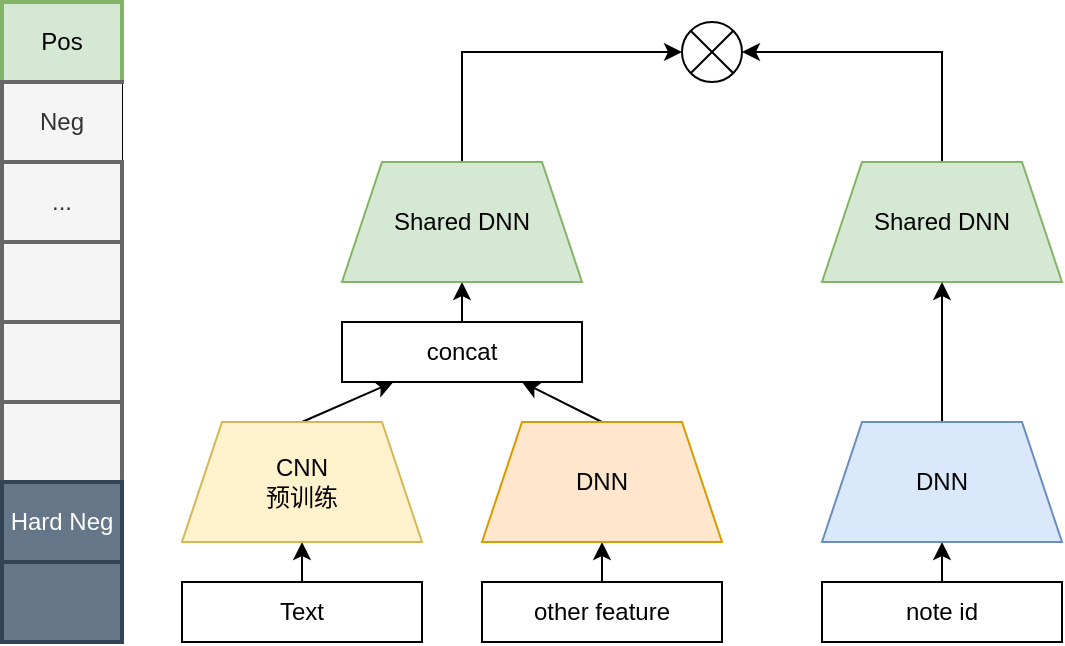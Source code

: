 <mxfile version="16.2.1" type="github">
  <diagram id="-nIgsAXrr9oJXmsmmCgA" name="Page-1">
    <mxGraphModel dx="943" dy="591" grid="0" gridSize="10" guides="1" tooltips="1" connect="1" arrows="1" fold="1" page="1" pageScale="1" pageWidth="827" pageHeight="1169" math="0" shadow="0">
      <root>
        <mxCell id="0" />
        <mxCell id="1" parent="0" />
        <mxCell id="f4mDGSUeAgbY2pKdosNk-15" style="edgeStyle=none;rounded=0;orthogonalLoop=1;jettySize=auto;html=1;exitX=0.5;exitY=0;exitDx=0;exitDy=0;entryX=0.5;entryY=1;entryDx=0;entryDy=0;" edge="1" parent="1" source="f4mDGSUeAgbY2pKdosNk-1" target="f4mDGSUeAgbY2pKdosNk-5">
          <mxGeometry relative="1" as="geometry" />
        </mxCell>
        <mxCell id="f4mDGSUeAgbY2pKdosNk-1" value="Text" style="rounded=0;whiteSpace=wrap;html=1;" vertex="1" parent="1">
          <mxGeometry x="200" y="430" width="120" height="30" as="geometry" />
        </mxCell>
        <mxCell id="f4mDGSUeAgbY2pKdosNk-12" style="rounded=0;orthogonalLoop=1;jettySize=auto;html=1;exitX=0.5;exitY=0;exitDx=0;exitDy=0;" edge="1" parent="1" source="f4mDGSUeAgbY2pKdosNk-5" target="f4mDGSUeAgbY2pKdosNk-10">
          <mxGeometry relative="1" as="geometry" />
        </mxCell>
        <mxCell id="f4mDGSUeAgbY2pKdosNk-5" value="CNN&lt;br&gt;预训练" style="shape=trapezoid;perimeter=trapezoidPerimeter;whiteSpace=wrap;html=1;fixedSize=1;fillColor=#fff2cc;strokeColor=#d6b656;" vertex="1" parent="1">
          <mxGeometry x="200" y="350" width="120" height="60" as="geometry" />
        </mxCell>
        <mxCell id="f4mDGSUeAgbY2pKdosNk-17" style="edgeStyle=none;rounded=0;orthogonalLoop=1;jettySize=auto;html=1;exitX=0.5;exitY=0;exitDx=0;exitDy=0;entryX=0.5;entryY=1;entryDx=0;entryDy=0;" edge="1" parent="1" source="f4mDGSUeAgbY2pKdosNk-7" target="f4mDGSUeAgbY2pKdosNk-8">
          <mxGeometry relative="1" as="geometry" />
        </mxCell>
        <mxCell id="f4mDGSUeAgbY2pKdosNk-7" value="other feature" style="rounded=0;whiteSpace=wrap;html=1;" vertex="1" parent="1">
          <mxGeometry x="350" y="430" width="120" height="30" as="geometry" />
        </mxCell>
        <mxCell id="f4mDGSUeAgbY2pKdosNk-13" style="edgeStyle=none;rounded=0;orthogonalLoop=1;jettySize=auto;html=1;exitX=0.5;exitY=0;exitDx=0;exitDy=0;entryX=0.75;entryY=1;entryDx=0;entryDy=0;" edge="1" parent="1" source="f4mDGSUeAgbY2pKdosNk-8" target="f4mDGSUeAgbY2pKdosNk-10">
          <mxGeometry relative="1" as="geometry" />
        </mxCell>
        <mxCell id="f4mDGSUeAgbY2pKdosNk-8" value="DNN" style="shape=trapezoid;perimeter=trapezoidPerimeter;whiteSpace=wrap;html=1;fixedSize=1;fillColor=#ffe6cc;strokeColor=#d79b00;" vertex="1" parent="1">
          <mxGeometry x="350" y="350" width="120" height="60" as="geometry" />
        </mxCell>
        <mxCell id="f4mDGSUeAgbY2pKdosNk-14" style="edgeStyle=none;rounded=0;orthogonalLoop=1;jettySize=auto;html=1;exitX=0.5;exitY=0;exitDx=0;exitDy=0;entryX=0.5;entryY=1;entryDx=0;entryDy=0;" edge="1" parent="1" source="f4mDGSUeAgbY2pKdosNk-10" target="f4mDGSUeAgbY2pKdosNk-11">
          <mxGeometry relative="1" as="geometry" />
        </mxCell>
        <mxCell id="f4mDGSUeAgbY2pKdosNk-10" value="concat" style="rounded=0;whiteSpace=wrap;html=1;" vertex="1" parent="1">
          <mxGeometry x="280" y="300" width="120" height="30" as="geometry" />
        </mxCell>
        <mxCell id="f4mDGSUeAgbY2pKdosNk-27" style="edgeStyle=orthogonalEdgeStyle;rounded=0;orthogonalLoop=1;jettySize=auto;html=1;exitX=0.5;exitY=0;exitDx=0;exitDy=0;" edge="1" parent="1" source="f4mDGSUeAgbY2pKdosNk-11" target="f4mDGSUeAgbY2pKdosNk-26">
          <mxGeometry relative="1" as="geometry">
            <Array as="points">
              <mxPoint x="340" y="165" />
            </Array>
          </mxGeometry>
        </mxCell>
        <mxCell id="f4mDGSUeAgbY2pKdosNk-11" value="Shared DNN" style="shape=trapezoid;perimeter=trapezoidPerimeter;whiteSpace=wrap;html=1;fixedSize=1;fillColor=#d5e8d4;strokeColor=#82b366;" vertex="1" parent="1">
          <mxGeometry x="280" y="220" width="120" height="60" as="geometry" />
        </mxCell>
        <mxCell id="f4mDGSUeAgbY2pKdosNk-16" style="edgeStyle=none;rounded=0;orthogonalLoop=1;jettySize=auto;html=1;entryX=0.5;entryY=1;entryDx=0;entryDy=0;" edge="1" parent="1" source="f4mDGSUeAgbY2pKdosNk-8" target="f4mDGSUeAgbY2pKdosNk-8">
          <mxGeometry relative="1" as="geometry" />
        </mxCell>
        <mxCell id="f4mDGSUeAgbY2pKdosNk-28" style="edgeStyle=orthogonalEdgeStyle;rounded=0;orthogonalLoop=1;jettySize=auto;html=1;exitX=0.5;exitY=0;exitDx=0;exitDy=0;entryX=1;entryY=0.5;entryDx=0;entryDy=0;" edge="1" parent="1" source="f4mDGSUeAgbY2pKdosNk-18" target="f4mDGSUeAgbY2pKdosNk-26">
          <mxGeometry relative="1" as="geometry" />
        </mxCell>
        <mxCell id="f4mDGSUeAgbY2pKdosNk-18" value="Shared DNN" style="shape=trapezoid;perimeter=trapezoidPerimeter;whiteSpace=wrap;html=1;fixedSize=1;fillColor=#d5e8d4;strokeColor=#82b366;" vertex="1" parent="1">
          <mxGeometry x="520" y="220" width="120" height="60" as="geometry" />
        </mxCell>
        <mxCell id="f4mDGSUeAgbY2pKdosNk-19" style="edgeStyle=none;rounded=0;orthogonalLoop=1;jettySize=auto;html=1;exitX=0.5;exitY=0;exitDx=0;exitDy=0;entryX=0.5;entryY=1;entryDx=0;entryDy=0;" edge="1" parent="1" source="f4mDGSUeAgbY2pKdosNk-20" target="f4mDGSUeAgbY2pKdosNk-21">
          <mxGeometry relative="1" as="geometry" />
        </mxCell>
        <mxCell id="f4mDGSUeAgbY2pKdosNk-20" value="note id" style="rounded=0;whiteSpace=wrap;html=1;" vertex="1" parent="1">
          <mxGeometry x="520" y="430" width="120" height="30" as="geometry" />
        </mxCell>
        <mxCell id="f4mDGSUeAgbY2pKdosNk-25" style="edgeStyle=none;rounded=0;orthogonalLoop=1;jettySize=auto;html=1;exitX=0.5;exitY=0;exitDx=0;exitDy=0;entryX=0.5;entryY=1;entryDx=0;entryDy=0;" edge="1" parent="1" source="f4mDGSUeAgbY2pKdosNk-21" target="f4mDGSUeAgbY2pKdosNk-18">
          <mxGeometry relative="1" as="geometry" />
        </mxCell>
        <mxCell id="f4mDGSUeAgbY2pKdosNk-21" value="DNN" style="shape=trapezoid;perimeter=trapezoidPerimeter;whiteSpace=wrap;html=1;fixedSize=1;fillColor=#dae8fc;strokeColor=#6c8ebf;" vertex="1" parent="1">
          <mxGeometry x="520" y="350" width="120" height="60" as="geometry" />
        </mxCell>
        <mxCell id="f4mDGSUeAgbY2pKdosNk-22" style="edgeStyle=none;rounded=0;orthogonalLoop=1;jettySize=auto;html=1;entryX=0.5;entryY=1;entryDx=0;entryDy=0;" edge="1" parent="1" source="f4mDGSUeAgbY2pKdosNk-21" target="f4mDGSUeAgbY2pKdosNk-21">
          <mxGeometry relative="1" as="geometry" />
        </mxCell>
        <mxCell id="f4mDGSUeAgbY2pKdosNk-26" value="" style="shape=sumEllipse;perimeter=ellipsePerimeter;whiteSpace=wrap;html=1;backgroundOutline=1;" vertex="1" parent="1">
          <mxGeometry x="450" y="150" width="30" height="30" as="geometry" />
        </mxCell>
        <mxCell id="f4mDGSUeAgbY2pKdosNk-155" value="" style="shape=table;startSize=0;container=1;collapsible=0;childLayout=tableLayout;swimlaneFillColor=none;strokeWidth=1;" vertex="1" parent="1">
          <mxGeometry x="110" y="140" width="60" height="320" as="geometry" />
        </mxCell>
        <mxCell id="f4mDGSUeAgbY2pKdosNk-156" value="" style="shape=tableRow;horizontal=0;startSize=0;swimlaneHead=0;swimlaneBody=0;top=0;left=0;bottom=0;right=0;collapsible=0;dropTarget=0;fillColor=none;points=[[0,0.5],[1,0.5]];portConstraint=eastwest;swimlaneFillColor=none;strokeWidth=2;" vertex="1" parent="f4mDGSUeAgbY2pKdosNk-155">
          <mxGeometry width="60" height="40" as="geometry" />
        </mxCell>
        <mxCell id="f4mDGSUeAgbY2pKdosNk-157" value="Pos" style="shape=partialRectangle;html=1;whiteSpace=wrap;connectable=0;overflow=hidden;fillColor=#d5e8d4;top=1;left=1;bottom=1;right=1;pointerEvents=1;strokeColor=#82b366;swimlaneFillColor=none;strokeWidth=2;sketch=0;" vertex="1" parent="f4mDGSUeAgbY2pKdosNk-156">
          <mxGeometry width="60" height="40" as="geometry">
            <mxRectangle width="60" height="40" as="alternateBounds" />
          </mxGeometry>
        </mxCell>
        <mxCell id="f4mDGSUeAgbY2pKdosNk-158" value="" style="shape=tableRow;horizontal=0;startSize=0;swimlaneHead=0;swimlaneBody=0;top=0;left=0;bottom=0;right=0;collapsible=0;dropTarget=0;fillColor=none;points=[[0,0.5],[1,0.5]];portConstraint=eastwest;swimlaneFillColor=none;strokeWidth=2;" vertex="1" parent="f4mDGSUeAgbY2pKdosNk-155">
          <mxGeometry y="40" width="60" height="40" as="geometry" />
        </mxCell>
        <mxCell id="f4mDGSUeAgbY2pKdosNk-159" value="Neg" style="shape=partialRectangle;html=1;whiteSpace=wrap;connectable=0;overflow=hidden;fillColor=#f5f5f5;top=1;left=1;bottom=1;right=0;pointerEvents=1;fontColor=#333333;strokeColor=#666666;swimlaneFillColor=none;strokeWidth=2;" vertex="1" parent="f4mDGSUeAgbY2pKdosNk-158">
          <mxGeometry width="60" height="40" as="geometry">
            <mxRectangle width="60" height="40" as="alternateBounds" />
          </mxGeometry>
        </mxCell>
        <mxCell id="f4mDGSUeAgbY2pKdosNk-160" value="" style="shape=tableRow;horizontal=0;startSize=0;swimlaneHead=0;swimlaneBody=0;top=0;left=0;bottom=0;right=0;collapsible=0;dropTarget=0;fillColor=none;points=[[0,0.5],[1,0.5]];portConstraint=eastwest;swimlaneFillColor=none;strokeWidth=2;" vertex="1" parent="f4mDGSUeAgbY2pKdosNk-155">
          <mxGeometry y="80" width="60" height="40" as="geometry" />
        </mxCell>
        <mxCell id="f4mDGSUeAgbY2pKdosNk-161" value="..." style="shape=partialRectangle;html=1;whiteSpace=wrap;connectable=0;overflow=hidden;fillColor=#f5f5f5;top=1;left=1;bottom=1;right=1;pointerEvents=1;fontColor=#333333;strokeColor=#666666;swimlaneFillColor=none;strokeWidth=2;" vertex="1" parent="f4mDGSUeAgbY2pKdosNk-160">
          <mxGeometry width="60" height="40" as="geometry">
            <mxRectangle width="60" height="40" as="alternateBounds" />
          </mxGeometry>
        </mxCell>
        <mxCell id="f4mDGSUeAgbY2pKdosNk-162" value="" style="shape=tableRow;horizontal=0;startSize=0;swimlaneHead=0;swimlaneBody=0;top=0;left=0;bottom=0;right=0;collapsible=0;dropTarget=0;fillColor=none;points=[[0,0.5],[1,0.5]];portConstraint=eastwest;swimlaneFillColor=none;strokeWidth=2;" vertex="1" parent="f4mDGSUeAgbY2pKdosNk-155">
          <mxGeometry y="120" width="60" height="40" as="geometry" />
        </mxCell>
        <mxCell id="f4mDGSUeAgbY2pKdosNk-163" value="" style="shape=partialRectangle;html=1;whiteSpace=wrap;connectable=0;overflow=hidden;fillColor=#f5f5f5;top=1;left=1;bottom=1;right=1;pointerEvents=1;fontColor=#333333;strokeColor=#666666;swimlaneFillColor=none;strokeWidth=2;" vertex="1" parent="f4mDGSUeAgbY2pKdosNk-162">
          <mxGeometry width="60" height="40" as="geometry">
            <mxRectangle width="60" height="40" as="alternateBounds" />
          </mxGeometry>
        </mxCell>
        <mxCell id="f4mDGSUeAgbY2pKdosNk-164" value="" style="shape=tableRow;horizontal=0;startSize=0;swimlaneHead=0;swimlaneBody=0;top=0;left=0;bottom=0;right=0;collapsible=0;dropTarget=0;fillColor=none;points=[[0,0.5],[1,0.5]];portConstraint=eastwest;swimlaneFillColor=none;strokeWidth=2;" vertex="1" parent="f4mDGSUeAgbY2pKdosNk-155">
          <mxGeometry y="160" width="60" height="40" as="geometry" />
        </mxCell>
        <mxCell id="f4mDGSUeAgbY2pKdosNk-165" value="" style="shape=partialRectangle;html=1;whiteSpace=wrap;connectable=0;overflow=hidden;fillColor=#f5f5f5;top=1;left=1;bottom=1;right=1;pointerEvents=1;fontColor=#333333;strokeColor=#666666;swimlaneFillColor=none;strokeWidth=2;" vertex="1" parent="f4mDGSUeAgbY2pKdosNk-164">
          <mxGeometry width="60" height="40" as="geometry">
            <mxRectangle width="60" height="40" as="alternateBounds" />
          </mxGeometry>
        </mxCell>
        <mxCell id="f4mDGSUeAgbY2pKdosNk-166" value="" style="shape=tableRow;horizontal=0;startSize=0;swimlaneHead=0;swimlaneBody=0;top=0;left=0;bottom=0;right=0;collapsible=0;dropTarget=0;fillColor=none;points=[[0,0.5],[1,0.5]];portConstraint=eastwest;swimlaneFillColor=none;strokeWidth=2;" vertex="1" parent="f4mDGSUeAgbY2pKdosNk-155">
          <mxGeometry y="200" width="60" height="40" as="geometry" />
        </mxCell>
        <mxCell id="f4mDGSUeAgbY2pKdosNk-167" value="" style="shape=partialRectangle;html=1;whiteSpace=wrap;connectable=0;overflow=hidden;fillColor=#f5f5f5;top=1;left=1;bottom=1;right=1;pointerEvents=1;fontColor=#333333;strokeColor=#666666;swimlaneFillColor=none;strokeWidth=2;" vertex="1" parent="f4mDGSUeAgbY2pKdosNk-166">
          <mxGeometry width="60" height="40" as="geometry">
            <mxRectangle width="60" height="40" as="alternateBounds" />
          </mxGeometry>
        </mxCell>
        <mxCell id="f4mDGSUeAgbY2pKdosNk-168" value="" style="shape=tableRow;horizontal=0;startSize=0;swimlaneHead=0;swimlaneBody=0;top=0;left=0;bottom=0;right=0;collapsible=0;dropTarget=0;fillColor=none;points=[[0,0.5],[1,0.5]];portConstraint=eastwest;swimlaneFillColor=none;strokeWidth=2;" vertex="1" parent="f4mDGSUeAgbY2pKdosNk-155">
          <mxGeometry y="240" width="60" height="40" as="geometry" />
        </mxCell>
        <mxCell id="f4mDGSUeAgbY2pKdosNk-169" value="Hard Neg" style="shape=partialRectangle;html=1;whiteSpace=wrap;connectable=0;overflow=hidden;fillColor=#647687;top=1;left=1;bottom=1;right=1;pointerEvents=1;fontColor=#ffffff;strokeColor=#314354;swimlaneFillColor=none;strokeWidth=2;" vertex="1" parent="f4mDGSUeAgbY2pKdosNk-168">
          <mxGeometry width="60" height="40" as="geometry">
            <mxRectangle width="60" height="40" as="alternateBounds" />
          </mxGeometry>
        </mxCell>
        <mxCell id="f4mDGSUeAgbY2pKdosNk-170" value="" style="shape=tableRow;horizontal=0;startSize=0;swimlaneHead=0;swimlaneBody=0;top=0;left=0;bottom=0;right=0;collapsible=0;dropTarget=0;fillColor=none;points=[[0,0.5],[1,0.5]];portConstraint=eastwest;swimlaneFillColor=none;strokeWidth=2;" vertex="1" parent="f4mDGSUeAgbY2pKdosNk-155">
          <mxGeometry y="280" width="60" height="40" as="geometry" />
        </mxCell>
        <mxCell id="f4mDGSUeAgbY2pKdosNk-171" value="" style="shape=partialRectangle;html=1;whiteSpace=wrap;connectable=0;overflow=hidden;fillColor=#647687;top=1;left=1;bottom=1;right=1;pointerEvents=1;fontColor=#ffffff;strokeColor=#314354;swimlaneFillColor=none;strokeWidth=2;" vertex="1" parent="f4mDGSUeAgbY2pKdosNk-170">
          <mxGeometry width="60" height="40" as="geometry">
            <mxRectangle width="60" height="40" as="alternateBounds" />
          </mxGeometry>
        </mxCell>
      </root>
    </mxGraphModel>
  </diagram>
</mxfile>
